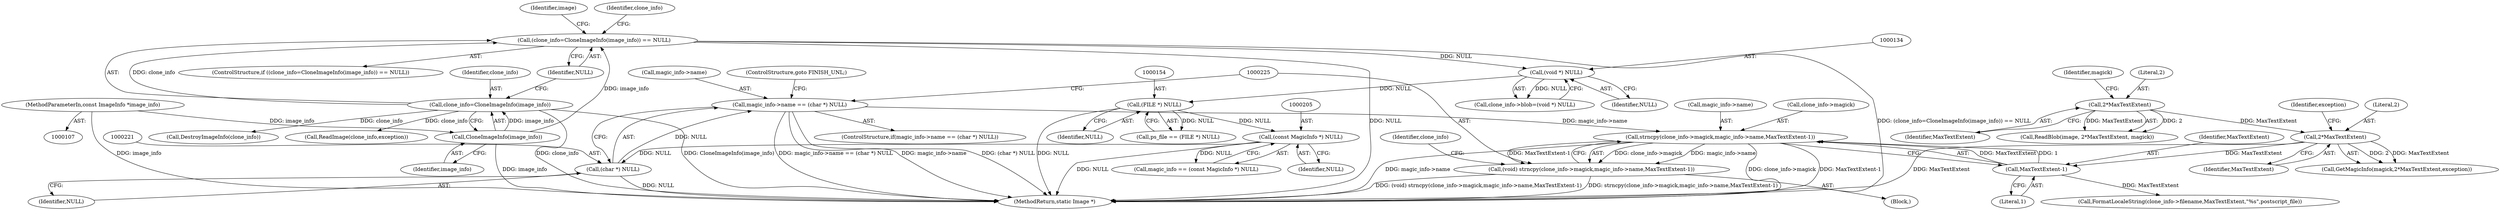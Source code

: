 digraph "0_ImageMagick_d23beebe7b1179fb75db1e85fbca3100e49593d9@API" {
"1000226" [label="(Call,strncpy(clone_info->magick,magic_info->name,MaxTextExtent-1))"];
"1000216" [label="(Call,magic_info->name == (char *) NULL)"];
"1000220" [label="(Call,(char *) NULL)"];
"1000204" [label="(Call,(const MagicInfo *) NULL)"];
"1000153" [label="(Call,(FILE *) NULL)"];
"1000133" [label="(Call,(void *) NULL)"];
"1000121" [label="(Call,(clone_info=CloneImageInfo(image_info)) == NULL)"];
"1000122" [label="(Call,clone_info=CloneImageInfo(image_info))"];
"1000124" [label="(Call,CloneImageInfo(image_info))"];
"1000109" [label="(MethodParameterIn,const ImageInfo *image_info)"];
"1000233" [label="(Call,MaxTextExtent-1)"];
"1000197" [label="(Call,2*MaxTextExtent)"];
"1000167" [label="(Call,2*MaxTextExtent)"];
"1000224" [label="(Call,(void) strncpy(clone_info->magick,magic_info->name,MaxTextExtent-1))"];
"1000197" [label="(Call,2*MaxTextExtent)"];
"1000126" [label="(Identifier,NULL)"];
"1000198" [label="(Literal,2)"];
"1000224" [label="(Call,(void) strncpy(clone_info->magick,magic_info->name,MaxTextExtent-1))"];
"1000128" [label="(Identifier,image)"];
"1000220" [label="(Call,(char *) NULL)"];
"1000122" [label="(Call,clone_info=CloneImageInfo(image_info))"];
"1000151" [label="(Call,ps_file == (FILE *) NULL)"];
"1000223" [label="(ControlStructure,goto FINISH_UNL;)"];
"1000167" [label="(Call,2*MaxTextExtent)"];
"1000215" [label="(ControlStructure,if(magic_info->name == (char *) NULL))"];
"1000222" [label="(Identifier,NULL)"];
"1000206" [label="(Identifier,NULL)"];
"1000155" [label="(Identifier,NULL)"];
"1000204" [label="(Call,(const MagicInfo *) NULL)"];
"1000109" [label="(MethodParameterIn,const ImageInfo *image_info)"];
"1000165" [label="(Call,ReadBlob(image, 2*MaxTextExtent, magick))"];
"1000113" [label="(Block,)"];
"1000120" [label="(ControlStructure,if ((clone_info=CloneImageInfo(image_info)) == NULL))"];
"1000324" [label="(Call,DestroyImageInfo(clone_info))"];
"1000216" [label="(Call,magic_info->name == (char *) NULL)"];
"1000135" [label="(Identifier,NULL)"];
"1000169" [label="(Identifier,MaxTextExtent)"];
"1000200" [label="(Identifier,exception)"];
"1000230" [label="(Call,magic_info->name)"];
"1000124" [label="(Call,CloneImageInfo(image_info))"];
"1000129" [label="(Call,clone_info->blob=(void *) NULL)"];
"1000217" [label="(Call,magic_info->name)"];
"1000153" [label="(Call,(FILE *) NULL)"];
"1000133" [label="(Call,(void *) NULL)"];
"1000245" [label="(Call,ReadImage(clone_info,exception))"];
"1000131" [label="(Identifier,clone_info)"];
"1000125" [label="(Identifier,image_info)"];
"1000168" [label="(Literal,2)"];
"1000235" [label="(Literal,1)"];
"1000202" [label="(Call,magic_info == (const MagicInfo *) NULL)"];
"1000233" [label="(Call,MaxTextExtent-1)"];
"1000195" [label="(Call,GetMagicInfo(magick,2*MaxTextExtent,exception))"];
"1000238" [label="(Identifier,clone_info)"];
"1000226" [label="(Call,strncpy(clone_info->magick,magic_info->name,MaxTextExtent-1))"];
"1000170" [label="(Identifier,magick)"];
"1000234" [label="(Identifier,MaxTextExtent)"];
"1000328" [label="(MethodReturn,static Image *)"];
"1000199" [label="(Identifier,MaxTextExtent)"];
"1000236" [label="(Call,FormatLocaleString(clone_info->filename,MaxTextExtent,\"%s\",postscript_file))"];
"1000121" [label="(Call,(clone_info=CloneImageInfo(image_info)) == NULL)"];
"1000123" [label="(Identifier,clone_info)"];
"1000227" [label="(Call,clone_info->magick)"];
"1000226" -> "1000224"  [label="AST: "];
"1000226" -> "1000233"  [label="CFG: "];
"1000227" -> "1000226"  [label="AST: "];
"1000230" -> "1000226"  [label="AST: "];
"1000233" -> "1000226"  [label="AST: "];
"1000224" -> "1000226"  [label="CFG: "];
"1000226" -> "1000328"  [label="DDG: clone_info->magick"];
"1000226" -> "1000328"  [label="DDG: MaxTextExtent-1"];
"1000226" -> "1000328"  [label="DDG: magic_info->name"];
"1000226" -> "1000224"  [label="DDG: clone_info->magick"];
"1000226" -> "1000224"  [label="DDG: magic_info->name"];
"1000226" -> "1000224"  [label="DDG: MaxTextExtent-1"];
"1000216" -> "1000226"  [label="DDG: magic_info->name"];
"1000233" -> "1000226"  [label="DDG: MaxTextExtent"];
"1000233" -> "1000226"  [label="DDG: 1"];
"1000216" -> "1000215"  [label="AST: "];
"1000216" -> "1000220"  [label="CFG: "];
"1000217" -> "1000216"  [label="AST: "];
"1000220" -> "1000216"  [label="AST: "];
"1000223" -> "1000216"  [label="CFG: "];
"1000225" -> "1000216"  [label="CFG: "];
"1000216" -> "1000328"  [label="DDG: magic_info->name == (char *) NULL"];
"1000216" -> "1000328"  [label="DDG: magic_info->name"];
"1000216" -> "1000328"  [label="DDG: (char *) NULL"];
"1000220" -> "1000216"  [label="DDG: NULL"];
"1000220" -> "1000222"  [label="CFG: "];
"1000221" -> "1000220"  [label="AST: "];
"1000222" -> "1000220"  [label="AST: "];
"1000220" -> "1000328"  [label="DDG: NULL"];
"1000204" -> "1000220"  [label="DDG: NULL"];
"1000204" -> "1000202"  [label="AST: "];
"1000204" -> "1000206"  [label="CFG: "];
"1000205" -> "1000204"  [label="AST: "];
"1000206" -> "1000204"  [label="AST: "];
"1000202" -> "1000204"  [label="CFG: "];
"1000204" -> "1000328"  [label="DDG: NULL"];
"1000204" -> "1000202"  [label="DDG: NULL"];
"1000153" -> "1000204"  [label="DDG: NULL"];
"1000153" -> "1000151"  [label="AST: "];
"1000153" -> "1000155"  [label="CFG: "];
"1000154" -> "1000153"  [label="AST: "];
"1000155" -> "1000153"  [label="AST: "];
"1000151" -> "1000153"  [label="CFG: "];
"1000153" -> "1000328"  [label="DDG: NULL"];
"1000153" -> "1000151"  [label="DDG: NULL"];
"1000133" -> "1000153"  [label="DDG: NULL"];
"1000133" -> "1000129"  [label="AST: "];
"1000133" -> "1000135"  [label="CFG: "];
"1000134" -> "1000133"  [label="AST: "];
"1000135" -> "1000133"  [label="AST: "];
"1000129" -> "1000133"  [label="CFG: "];
"1000133" -> "1000129"  [label="DDG: NULL"];
"1000121" -> "1000133"  [label="DDG: NULL"];
"1000121" -> "1000120"  [label="AST: "];
"1000121" -> "1000126"  [label="CFG: "];
"1000122" -> "1000121"  [label="AST: "];
"1000126" -> "1000121"  [label="AST: "];
"1000128" -> "1000121"  [label="CFG: "];
"1000131" -> "1000121"  [label="CFG: "];
"1000121" -> "1000328"  [label="DDG: NULL"];
"1000121" -> "1000328"  [label="DDG: (clone_info=CloneImageInfo(image_info)) == NULL"];
"1000122" -> "1000121"  [label="DDG: clone_info"];
"1000124" -> "1000121"  [label="DDG: image_info"];
"1000122" -> "1000124"  [label="CFG: "];
"1000123" -> "1000122"  [label="AST: "];
"1000124" -> "1000122"  [label="AST: "];
"1000126" -> "1000122"  [label="CFG: "];
"1000122" -> "1000328"  [label="DDG: clone_info"];
"1000122" -> "1000328"  [label="DDG: CloneImageInfo(image_info)"];
"1000124" -> "1000122"  [label="DDG: image_info"];
"1000122" -> "1000245"  [label="DDG: clone_info"];
"1000122" -> "1000324"  [label="DDG: clone_info"];
"1000124" -> "1000125"  [label="CFG: "];
"1000125" -> "1000124"  [label="AST: "];
"1000124" -> "1000328"  [label="DDG: image_info"];
"1000109" -> "1000124"  [label="DDG: image_info"];
"1000109" -> "1000107"  [label="AST: "];
"1000109" -> "1000328"  [label="DDG: image_info"];
"1000233" -> "1000235"  [label="CFG: "];
"1000234" -> "1000233"  [label="AST: "];
"1000235" -> "1000233"  [label="AST: "];
"1000197" -> "1000233"  [label="DDG: MaxTextExtent"];
"1000233" -> "1000236"  [label="DDG: MaxTextExtent"];
"1000197" -> "1000195"  [label="AST: "];
"1000197" -> "1000199"  [label="CFG: "];
"1000198" -> "1000197"  [label="AST: "];
"1000199" -> "1000197"  [label="AST: "];
"1000200" -> "1000197"  [label="CFG: "];
"1000197" -> "1000328"  [label="DDG: MaxTextExtent"];
"1000197" -> "1000195"  [label="DDG: 2"];
"1000197" -> "1000195"  [label="DDG: MaxTextExtent"];
"1000167" -> "1000197"  [label="DDG: MaxTextExtent"];
"1000167" -> "1000165"  [label="AST: "];
"1000167" -> "1000169"  [label="CFG: "];
"1000168" -> "1000167"  [label="AST: "];
"1000169" -> "1000167"  [label="AST: "];
"1000170" -> "1000167"  [label="CFG: "];
"1000167" -> "1000165"  [label="DDG: 2"];
"1000167" -> "1000165"  [label="DDG: MaxTextExtent"];
"1000224" -> "1000113"  [label="AST: "];
"1000225" -> "1000224"  [label="AST: "];
"1000238" -> "1000224"  [label="CFG: "];
"1000224" -> "1000328"  [label="DDG: strncpy(clone_info->magick,magic_info->name,MaxTextExtent-1)"];
"1000224" -> "1000328"  [label="DDG: (void) strncpy(clone_info->magick,magic_info->name,MaxTextExtent-1)"];
}
